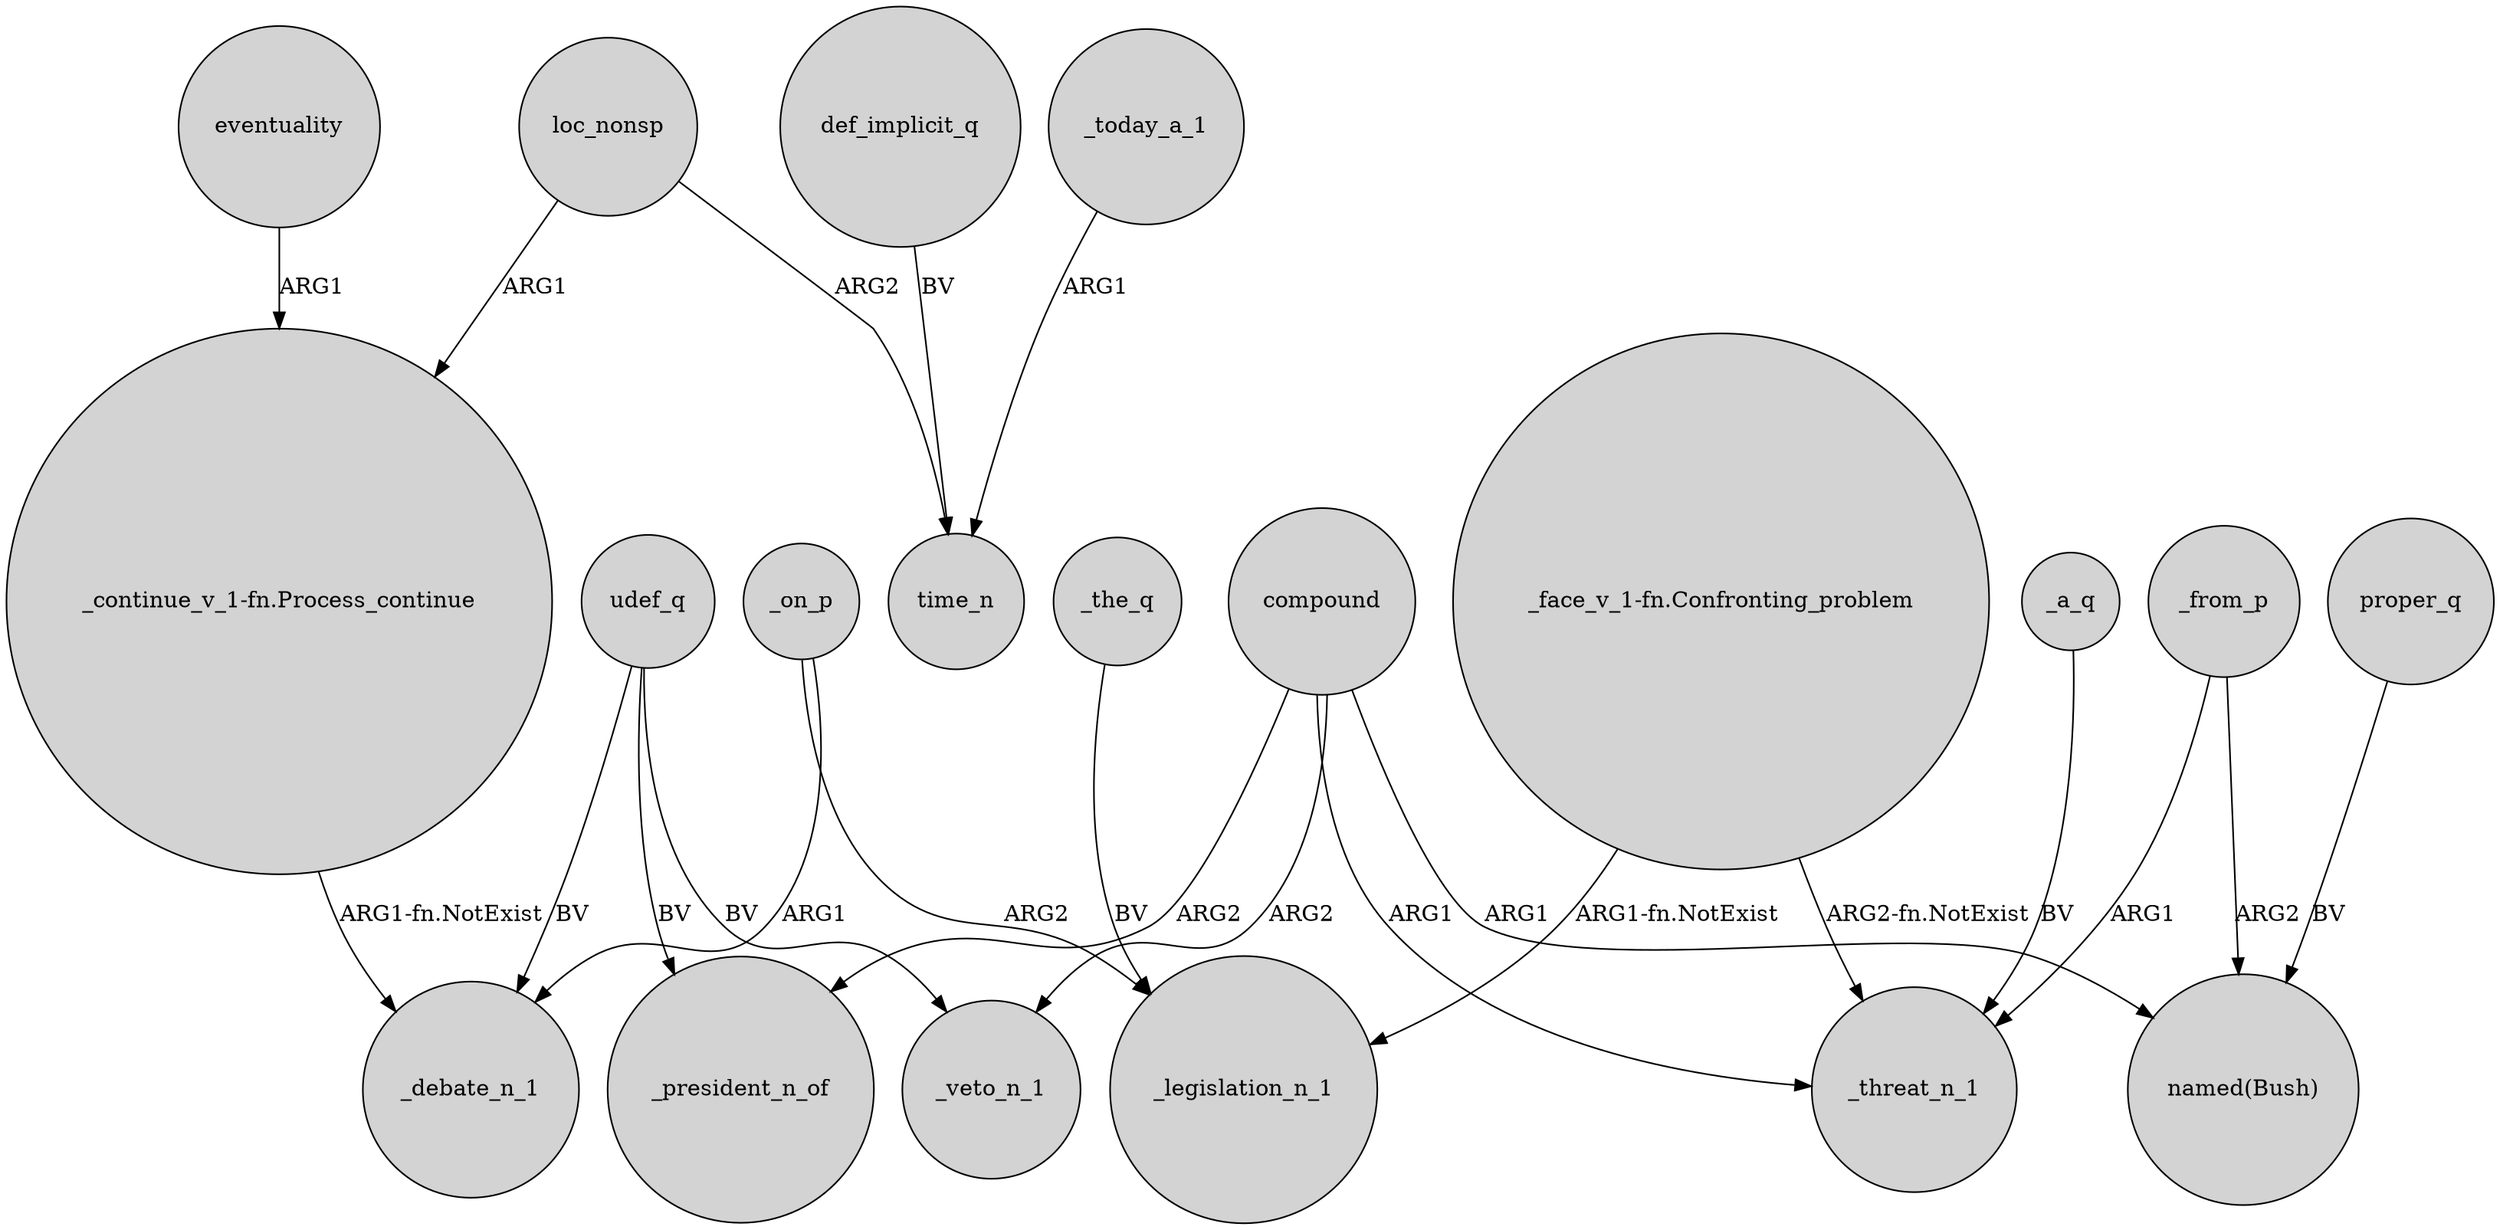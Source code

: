 digraph {
	node [shape=circle style=filled]
	"_face_v_1-fn.Confronting_problem" -> _threat_n_1 [label="ARG2-fn.NotExist"]
	compound -> _president_n_of [label=ARG2]
	_today_a_1 -> time_n [label=ARG1]
	loc_nonsp -> "_continue_v_1-fn.Process_continue" [label=ARG1]
	_a_q -> _threat_n_1 [label=BV]
	compound -> _veto_n_1 [label=ARG2]
	_on_p -> _legislation_n_1 [label=ARG2]
	compound -> _threat_n_1 [label=ARG1]
	eventuality -> "_continue_v_1-fn.Process_continue" [label=ARG1]
	udef_q -> _debate_n_1 [label=BV]
	"_face_v_1-fn.Confronting_problem" -> _legislation_n_1 [label="ARG1-fn.NotExist"]
	_on_p -> _debate_n_1 [label=ARG1]
	loc_nonsp -> time_n [label=ARG2]
	_from_p -> "named(Bush)" [label=ARG2]
	udef_q -> _veto_n_1 [label=BV]
	udef_q -> _president_n_of [label=BV]
	"_continue_v_1-fn.Process_continue" -> _debate_n_1 [label="ARG1-fn.NotExist"]
	_the_q -> _legislation_n_1 [label=BV]
	proper_q -> "named(Bush)" [label=BV]
	_from_p -> _threat_n_1 [label=ARG1]
	def_implicit_q -> time_n [label=BV]
	compound -> "named(Bush)" [label=ARG1]
}
